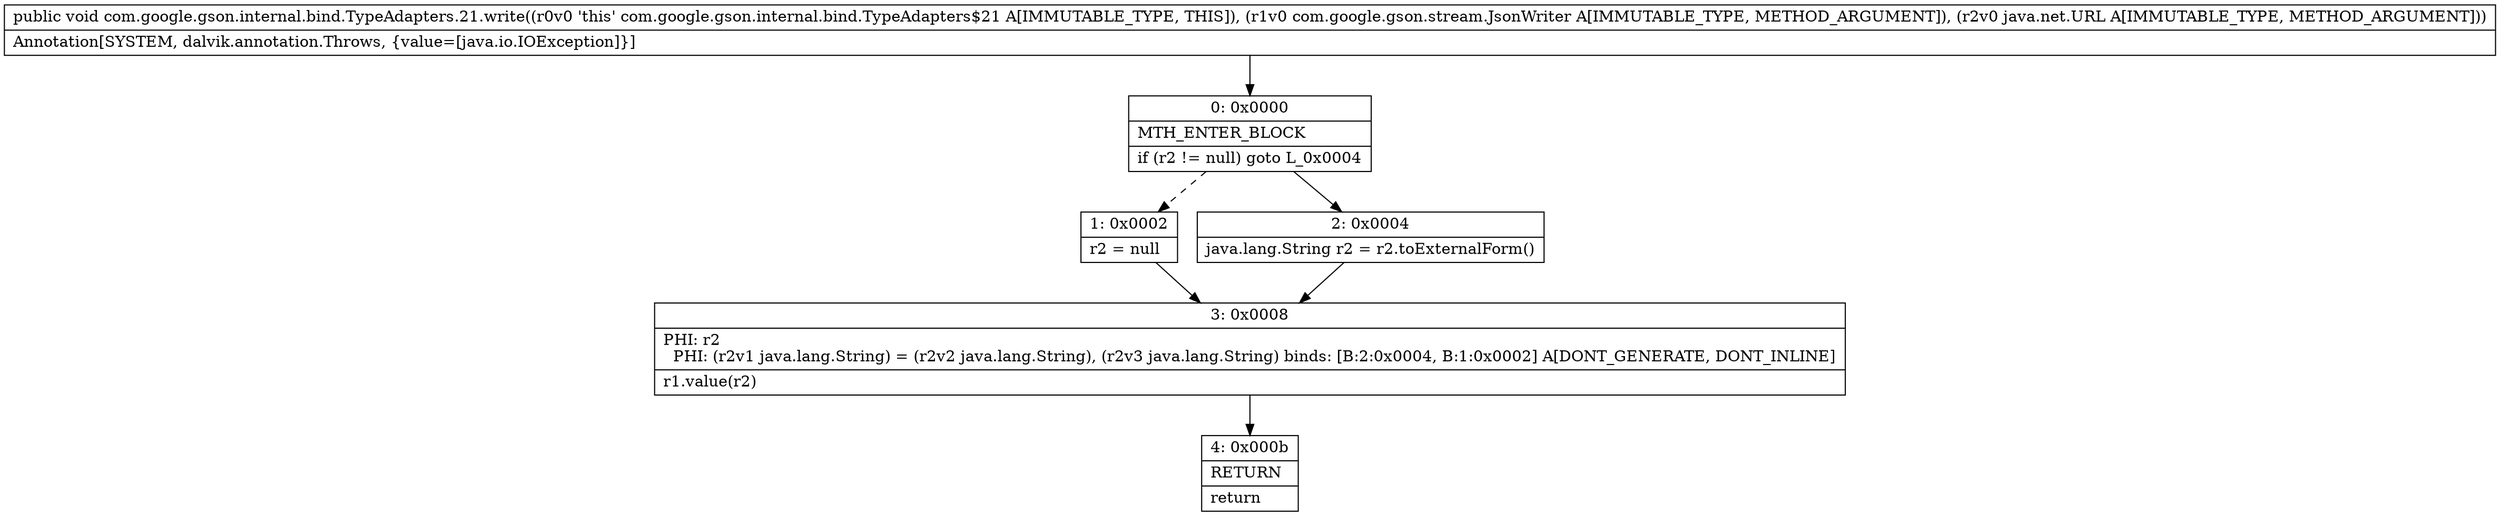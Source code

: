 digraph "CFG forcom.google.gson.internal.bind.TypeAdapters.21.write(Lcom\/google\/gson\/stream\/JsonWriter;Ljava\/net\/URL;)V" {
Node_0 [shape=record,label="{0\:\ 0x0000|MTH_ENTER_BLOCK\l|if (r2 != null) goto L_0x0004\l}"];
Node_1 [shape=record,label="{1\:\ 0x0002|r2 = null\l}"];
Node_2 [shape=record,label="{2\:\ 0x0004|java.lang.String r2 = r2.toExternalForm()\l}"];
Node_3 [shape=record,label="{3\:\ 0x0008|PHI: r2 \l  PHI: (r2v1 java.lang.String) = (r2v2 java.lang.String), (r2v3 java.lang.String) binds: [B:2:0x0004, B:1:0x0002] A[DONT_GENERATE, DONT_INLINE]\l|r1.value(r2)\l}"];
Node_4 [shape=record,label="{4\:\ 0x000b|RETURN\l|return\l}"];
MethodNode[shape=record,label="{public void com.google.gson.internal.bind.TypeAdapters.21.write((r0v0 'this' com.google.gson.internal.bind.TypeAdapters$21 A[IMMUTABLE_TYPE, THIS]), (r1v0 com.google.gson.stream.JsonWriter A[IMMUTABLE_TYPE, METHOD_ARGUMENT]), (r2v0 java.net.URL A[IMMUTABLE_TYPE, METHOD_ARGUMENT]))  | Annotation[SYSTEM, dalvik.annotation.Throws, \{value=[java.io.IOException]\}]\l}"];
MethodNode -> Node_0;
Node_0 -> Node_1[style=dashed];
Node_0 -> Node_2;
Node_1 -> Node_3;
Node_2 -> Node_3;
Node_3 -> Node_4;
}

